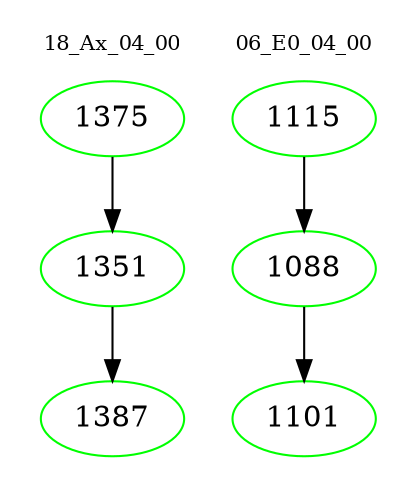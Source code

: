 digraph{
subgraph cluster_0 {
color = white
label = "18_Ax_04_00";
fontsize=10;
T0_1375 [label="1375", color="green"]
T0_1375 -> T0_1351 [color="black"]
T0_1351 [label="1351", color="green"]
T0_1351 -> T0_1387 [color="black"]
T0_1387 [label="1387", color="green"]
}
subgraph cluster_1 {
color = white
label = "06_E0_04_00";
fontsize=10;
T1_1115 [label="1115", color="green"]
T1_1115 -> T1_1088 [color="black"]
T1_1088 [label="1088", color="green"]
T1_1088 -> T1_1101 [color="black"]
T1_1101 [label="1101", color="green"]
}
}
